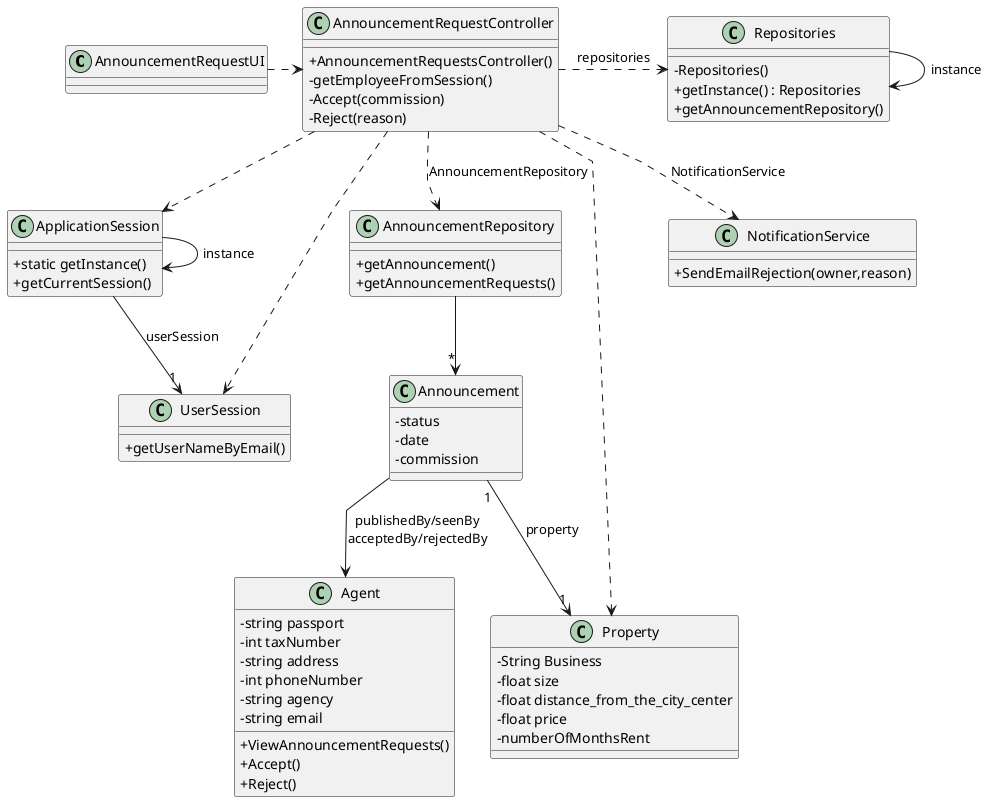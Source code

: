 @startuml
'skinparam monochrome true
skinparam packageStyle rectangle
skinparam shadowing false
skinparam linetype polyline
'skinparam linetype orto

skinparam classAttributeIconSize 0

'left to right direction

class AnnouncementRequestUI{
}

class AnnouncementRequestController {
    + AnnouncementRequestsController()
    - getEmployeeFromSession()
    - Accept(commission)
    -Reject(reason)

}

class ApplicationSession
{
    + static getInstance()
    + getCurrentSession()
}

class UserSession
{
    + getUserNameByEmail()
}


class Repositories {
    - Repositories()
    + getInstance() : Repositories
    + getAnnouncementRepository()
}

class AnnouncementRepository{
    +getAnnouncement()
    +getAnnouncementRequests()

}

class Announcement{
    - status
    - date
    -commission
}

class Property{
  -String Business
  -float size
  -float distance_from_the_city_center
  -float price
  -numberOfMonthsRent
}



class Agent {
    -string passport
    -int taxNumber
    -string address
    -int phoneNumber
    -string agency
    -string email
    +ViewAnnouncementRequests()
    +Accept()
    +Reject()

}

class NotificationService{
      +SendEmailRejection(owner,reason)
}





Repositories -> Repositories : instance
ApplicationSession -> ApplicationSession : instance
AnnouncementRequestController .> Repositories : repositories


ApplicationSession --> "1" UserSession : userSession

AnnouncementRequestController ..> NotificationService : NotificationService

AnnouncementRequestController ..> ApplicationSession
AnnouncementRequestController ..> UserSession

AnnouncementRequestUI .> AnnouncementRequestController

AnnouncementRequestController ..> Property

AnnouncementRequestController ..> AnnouncementRepository : AnnouncementRepository

AnnouncementRepository --> "*" Announcement

Announcement "1" --> "1" Property: property

Announcement --> Agent : publishedBy/seenBy\nacceptedBy/rejectedBy

@enduml